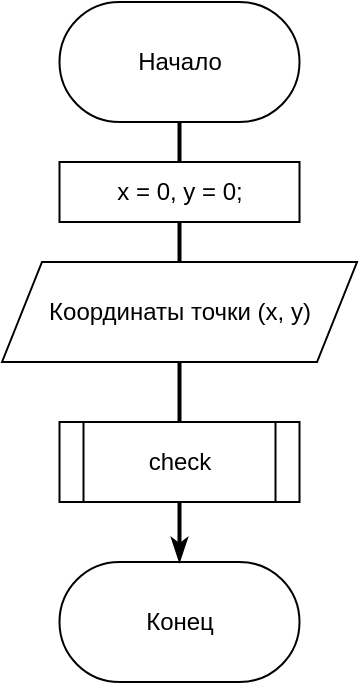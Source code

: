 <mxfile version="28.2.5">
  <diagram name="Страница — 1" id="znuGKAmU8M9IKftoyqtT">
    <mxGraphModel dx="1388" dy="754" grid="1" gridSize="10" guides="1" tooltips="1" connect="1" arrows="1" fold="1" page="1" pageScale="1" pageWidth="2339" pageHeight="3300" math="0" shadow="0">
      <root>
        <mxCell id="0" />
        <mxCell id="1" parent="0" />
        <mxCell id="ddzU1_DDrgTASf7o6CdR-7" style="edgeStyle=orthogonalEdgeStyle;rounded=0;orthogonalLoop=1;jettySize=auto;html=1;exitX=0.5;exitY=1;exitDx=0;exitDy=0;entryX=0.5;entryY=0;entryDx=0;entryDy=0;strokeWidth=2;endArrow=none;endFill=0;" parent="1" source="ddzU1_DDrgTASf7o6CdR-1" target="ddzU1_DDrgTASf7o6CdR-4" edge="1">
          <mxGeometry relative="1" as="geometry" />
        </mxCell>
        <mxCell id="ddzU1_DDrgTASf7o6CdR-1" value="Начало" style="rounded=1;whiteSpace=wrap;html=1;arcSize=50;" parent="1" vertex="1">
          <mxGeometry x="258.75" y="80" width="120" height="60" as="geometry" />
        </mxCell>
        <mxCell id="ddzU1_DDrgTASf7o6CdR-2" value="Конец" style="rounded=1;whiteSpace=wrap;html=1;arcSize=50;" parent="1" vertex="1">
          <mxGeometry x="258.75" y="360" width="120" height="60" as="geometry" />
        </mxCell>
        <mxCell id="ddzU1_DDrgTASf7o6CdR-9" style="edgeStyle=orthogonalEdgeStyle;rounded=0;orthogonalLoop=1;jettySize=auto;html=1;exitX=0.5;exitY=1;exitDx=0;exitDy=0;entryX=0.5;entryY=0;entryDx=0;entryDy=0;strokeWidth=2;endArrow=none;endFill=0;" parent="1" source="ddzU1_DDrgTASf7o6CdR-3" target="Xz8Hp1L3UXyoYZG-oJhq-33" edge="1">
          <mxGeometry relative="1" as="geometry">
            <mxPoint x="318.75" y="310" as="targetPoint" />
          </mxGeometry>
        </mxCell>
        <mxCell id="ddzU1_DDrgTASf7o6CdR-3" value="Координаты точки (x, y)" style="shape=parallelogram;perimeter=parallelogramPerimeter;whiteSpace=wrap;html=1;fixedSize=1;" parent="1" vertex="1">
          <mxGeometry x="230" y="210" width="177.51" height="50" as="geometry" />
        </mxCell>
        <mxCell id="ddzU1_DDrgTASf7o6CdR-8" style="edgeStyle=orthogonalEdgeStyle;rounded=0;orthogonalLoop=1;jettySize=auto;html=1;exitX=0.5;exitY=1;exitDx=0;exitDy=0;entryX=0.5;entryY=0;entryDx=0;entryDy=0;strokeWidth=2;endArrow=none;endFill=0;" parent="1" source="ddzU1_DDrgTASf7o6CdR-4" target="ddzU1_DDrgTASf7o6CdR-3" edge="1">
          <mxGeometry relative="1" as="geometry" />
        </mxCell>
        <mxCell id="ddzU1_DDrgTASf7o6CdR-4" value="x = 0, y = 0;" style="rounded=0;whiteSpace=wrap;html=1;" parent="1" vertex="1">
          <mxGeometry x="258.75" y="160" width="120" height="30" as="geometry" />
        </mxCell>
        <mxCell id="ddzU1_DDrgTASf7o6CdR-11" style="edgeStyle=orthogonalEdgeStyle;rounded=0;orthogonalLoop=1;jettySize=auto;html=1;exitX=0.5;exitY=1;exitDx=0;exitDy=0;entryX=0.5;entryY=0;entryDx=0;entryDy=0;strokeWidth=2;endArrow=classicThin;endFill=1;" parent="1" source="Xz8Hp1L3UXyoYZG-oJhq-33" target="ddzU1_DDrgTASf7o6CdR-2" edge="1">
          <mxGeometry relative="1" as="geometry">
            <mxPoint x="318.745" y="340" as="sourcePoint" />
          </mxGeometry>
        </mxCell>
        <mxCell id="Xz8Hp1L3UXyoYZG-oJhq-33" value="check" style="shape=process;whiteSpace=wrap;html=1;backgroundOutline=1;" vertex="1" parent="1">
          <mxGeometry x="258.75" y="290" width="120" height="40" as="geometry" />
        </mxCell>
      </root>
    </mxGraphModel>
  </diagram>
</mxfile>
